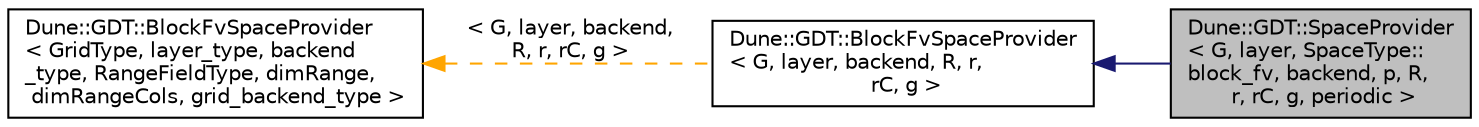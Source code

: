digraph "Dune::GDT::SpaceProvider&lt; G, layer, SpaceType::block_fv, backend, p, R, r, rC, g, periodic &gt;"
{
  edge [fontname="Helvetica",fontsize="10",labelfontname="Helvetica",labelfontsize="10"];
  node [fontname="Helvetica",fontsize="10",shape=record];
  rankdir="LR";
  Node0 [label="Dune::GDT::SpaceProvider\l\< G, layer, SpaceType::\lblock_fv, backend, p, R,\l r, rC, g, periodic \>",height=0.2,width=0.4,color="black", fillcolor="grey75", style="filled", fontcolor="black"];
  Node1 -> Node0 [dir="back",color="midnightblue",fontsize="10",style="solid",fontname="Helvetica"];
  Node1 [label="Dune::GDT::BlockFvSpaceProvider\l\< G, layer, backend, R, r,\l rC, g \>",height=0.2,width=0.4,color="black", fillcolor="white", style="filled",URL="$a02714.html"];
  Node2 -> Node1 [dir="back",color="orange",fontsize="10",style="dashed",label=" \< G, layer, backend,\l R, r, rC, g \>" ,fontname="Helvetica"];
  Node2 [label="Dune::GDT::BlockFvSpaceProvider\l\< GridType, layer_type, backend\l_type, RangeFieldType, dimRange,\l dimRangeCols, grid_backend_type \>",height=0.2,width=0.4,color="black", fillcolor="white", style="filled",URL="$a02714.html"];
}
